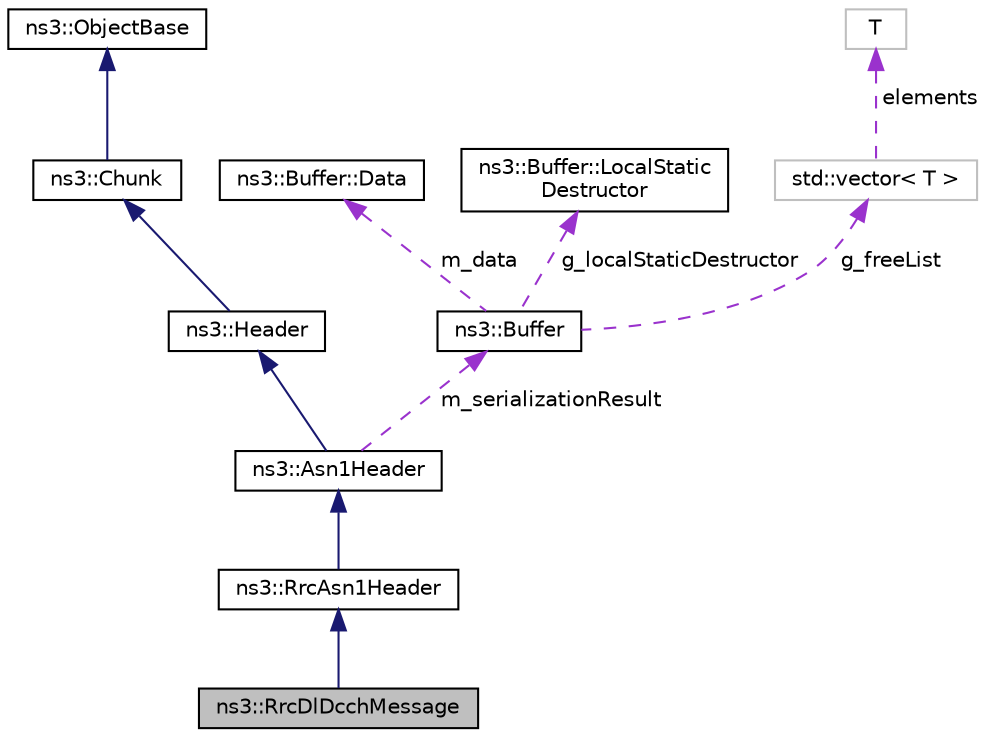 digraph "ns3::RrcDlDcchMessage"
{
 // LATEX_PDF_SIZE
  edge [fontname="Helvetica",fontsize="10",labelfontname="Helvetica",labelfontsize="10"];
  node [fontname="Helvetica",fontsize="10",shape=record];
  Node1 [label="ns3::RrcDlDcchMessage",height=0.2,width=0.4,color="black", fillcolor="grey75", style="filled", fontcolor="black",tooltip="This class only serves to discriminate which message type has been received in downlink (eNb to ue) f..."];
  Node2 -> Node1 [dir="back",color="midnightblue",fontsize="10",style="solid",fontname="Helvetica"];
  Node2 [label="ns3::RrcAsn1Header",height=0.2,width=0.4,color="black", fillcolor="white", style="filled",URL="$classns3_1_1_rrc_asn1_header.html",tooltip="This class extends Asn1Header functions, adding serialization/deserialization of some Information ele..."];
  Node3 -> Node2 [dir="back",color="midnightblue",fontsize="10",style="solid",fontname="Helvetica"];
  Node3 [label="ns3::Asn1Header",height=0.2,width=0.4,color="black", fillcolor="white", style="filled",URL="$classns3_1_1_asn1_header.html",tooltip="This class has the purpose to encode Information Elements according to ASN.1 syntax,..."];
  Node4 -> Node3 [dir="back",color="midnightblue",fontsize="10",style="solid",fontname="Helvetica"];
  Node4 [label="ns3::Header",height=0.2,width=0.4,color="black", fillcolor="white", style="filled",URL="$classns3_1_1_header.html",tooltip="Protocol header serialization and deserialization."];
  Node5 -> Node4 [dir="back",color="midnightblue",fontsize="10",style="solid",fontname="Helvetica"];
  Node5 [label="ns3::Chunk",height=0.2,width=0.4,color="black", fillcolor="white", style="filled",URL="$classns3_1_1_chunk.html",tooltip="abstract base class for ns3::Header and ns3::Trailer"];
  Node6 -> Node5 [dir="back",color="midnightblue",fontsize="10",style="solid",fontname="Helvetica"];
  Node6 [label="ns3::ObjectBase",height=0.2,width=0.4,color="black", fillcolor="white", style="filled",URL="$classns3_1_1_object_base.html",tooltip="Anchor the ns-3 type and attribute system."];
  Node7 -> Node3 [dir="back",color="darkorchid3",fontsize="10",style="dashed",label=" m_serializationResult" ,fontname="Helvetica"];
  Node7 [label="ns3::Buffer",height=0.2,width=0.4,color="black", fillcolor="white", style="filled",URL="$classns3_1_1_buffer.html",tooltip="automatically resized byte buffer"];
  Node8 -> Node7 [dir="back",color="darkorchid3",fontsize="10",style="dashed",label=" m_data" ,fontname="Helvetica"];
  Node8 [label="ns3::Buffer::Data",height=0.2,width=0.4,color="black", fillcolor="white", style="filled",URL="$structns3_1_1_buffer_1_1_data.html",tooltip="This data structure is variable-sized through its last member whose size is determined at allocation ..."];
  Node9 -> Node7 [dir="back",color="darkorchid3",fontsize="10",style="dashed",label=" g_localStaticDestructor" ,fontname="Helvetica"];
  Node9 [label="ns3::Buffer::LocalStatic\lDestructor",height=0.2,width=0.4,color="black", fillcolor="white", style="filled",URL="$structns3_1_1_buffer_1_1_local_static_destructor.html",tooltip="Local static destructor structure."];
  Node10 -> Node7 [dir="back",color="darkorchid3",fontsize="10",style="dashed",label=" g_freeList" ,fontname="Helvetica"];
  Node10 [label="std::vector\< T \>",height=0.2,width=0.4,color="grey75", fillcolor="white", style="filled",tooltip=" "];
  Node11 -> Node10 [dir="back",color="darkorchid3",fontsize="10",style="dashed",label=" elements" ,fontname="Helvetica"];
  Node11 [label="T",height=0.2,width=0.4,color="grey75", fillcolor="white", style="filled",tooltip=" "];
}
